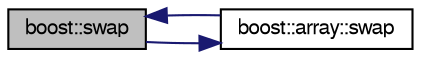 digraph "boost::swap"
{
  bgcolor="transparent";
  edge [fontname="FreeSans",fontsize="10",labelfontname="FreeSans",labelfontsize="10"];
  node [fontname="FreeSans",fontsize="10",shape=record];
  rankdir="LR";
  Node1 [label="boost::swap",height=0.2,width=0.4,color="black", fillcolor="grey75", style="filled" fontcolor="black"];
  Node1 -> Node2 [color="midnightblue",fontsize="10",style="solid",fontname="FreeSans"];
  Node2 [label="boost::array::swap",height=0.2,width=0.4,color="black",URL="$d1/d96/classboost_1_1array.html#a342ef866ed696b18ce803b5c9aba4b2e"];
  Node2 -> Node1 [color="midnightblue",fontsize="10",style="solid",fontname="FreeSans"];
}
